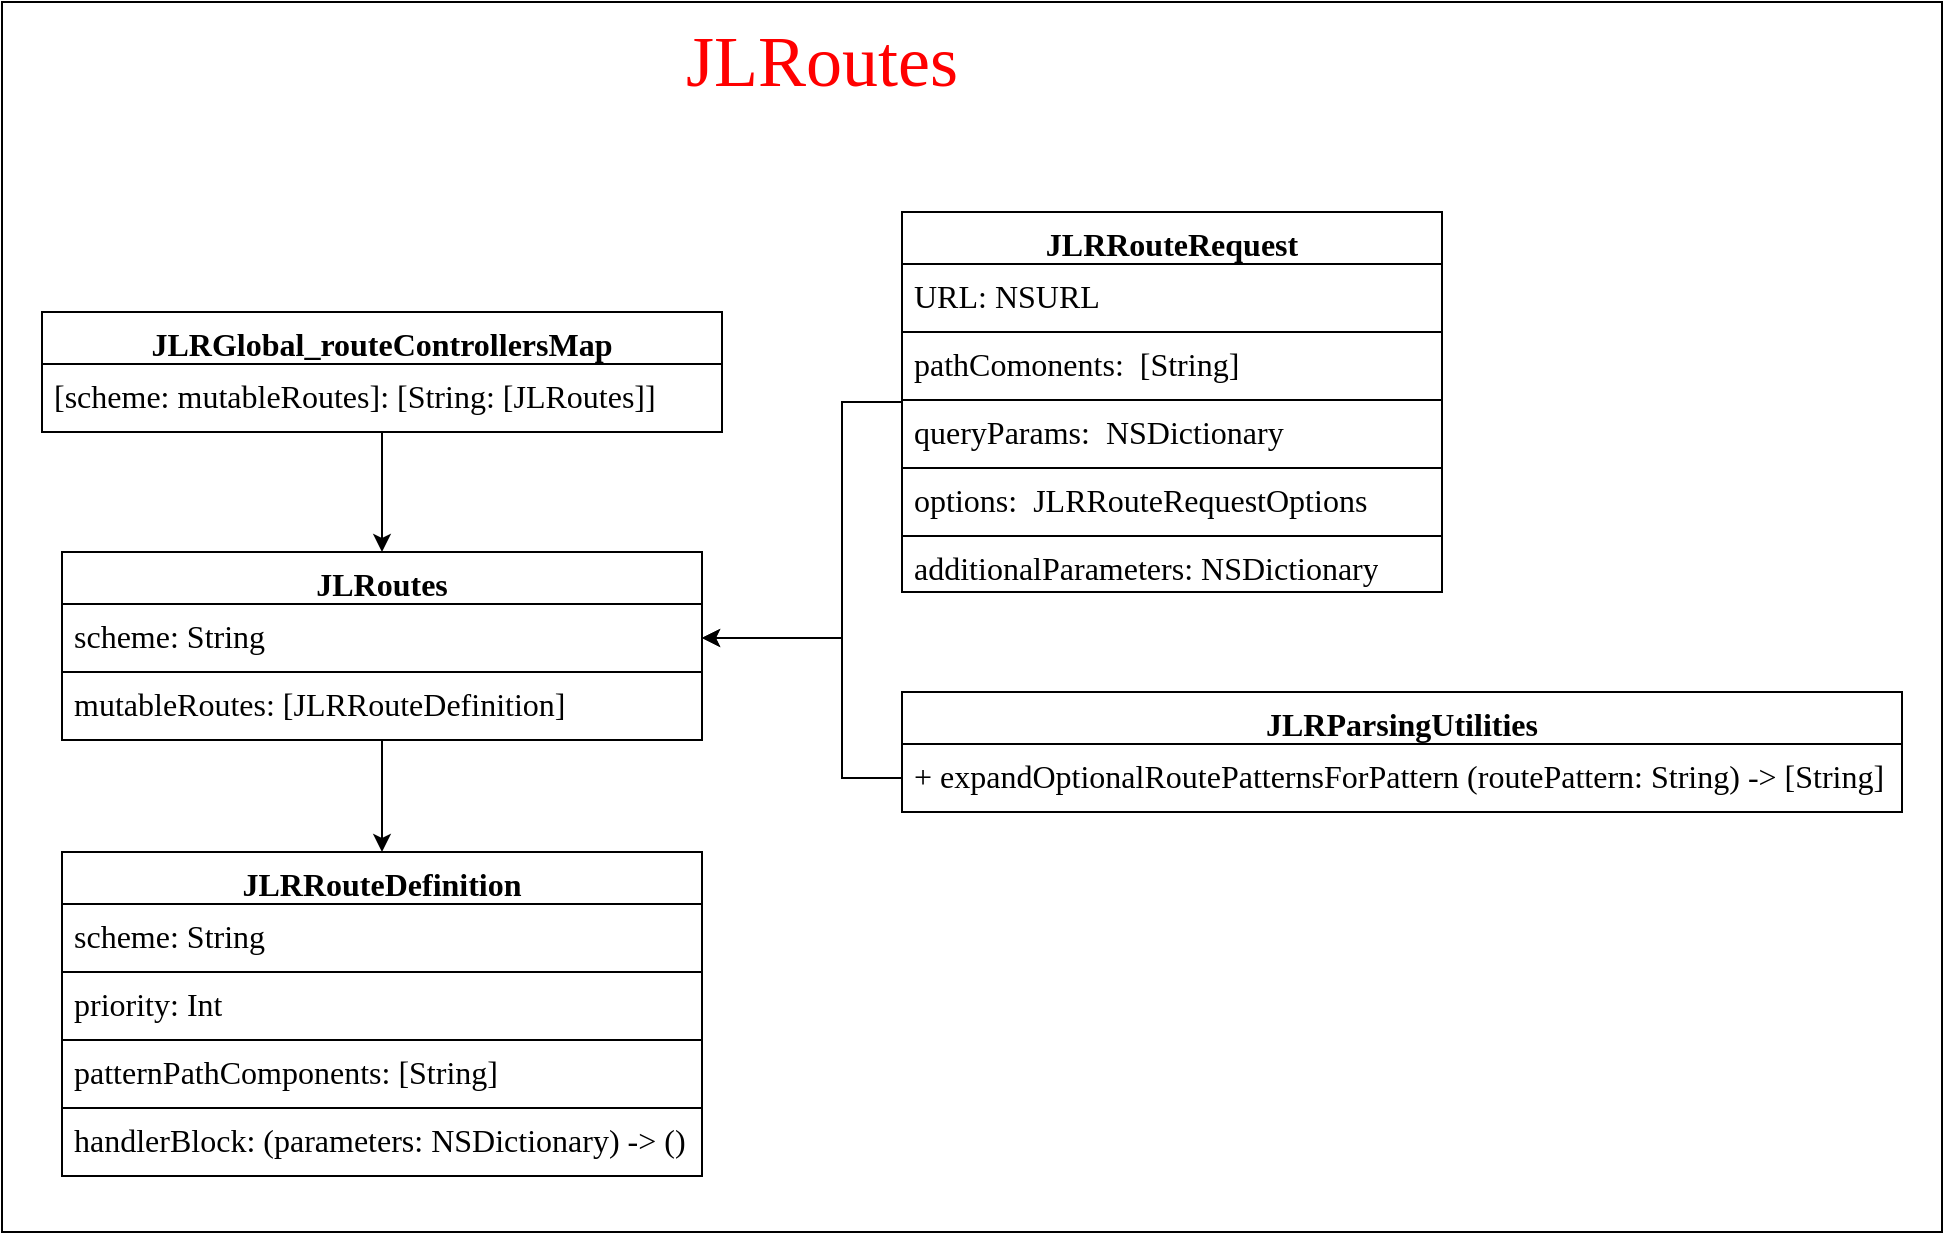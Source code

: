 <mxfile version="21.6.8" type="github">
  <diagram name="第 1 页" id="x82_LA83ciAqN6GJa8_j">
    <mxGraphModel dx="1068" dy="1090" grid="1" gridSize="10" guides="1" tooltips="1" connect="1" arrows="1" fold="1" page="0" pageScale="1" pageWidth="850" pageHeight="1100" background="none" math="0" shadow="0">
      <root>
        <mxCell id="0" />
        <mxCell id="1" parent="0" />
        <mxCell id="TY6RuBEEMv1Jgl18mB2E-42" value="" style="group" vertex="1" connectable="0" parent="1">
          <mxGeometry x="-10" y="170" width="970" height="615" as="geometry" />
        </mxCell>
        <mxCell id="TY6RuBEEMv1Jgl18mB2E-41" value="" style="rounded=0;whiteSpace=wrap;html=1;" vertex="1" parent="TY6RuBEEMv1Jgl18mB2E-42">
          <mxGeometry width="970" height="615" as="geometry" />
        </mxCell>
        <mxCell id="TY6RuBEEMv1Jgl18mB2E-1" value="JLRGlobal_routeControllersMap" style="swimlane;fontStyle=1;align=center;verticalAlign=top;childLayout=stackLayout;horizontal=1;startSize=26;horizontalStack=0;resizeParent=1;resizeParentMax=0;resizeLast=0;collapsible=1;marginBottom=0;whiteSpace=wrap;html=1;fontSize=16;fontFamily=Times New Roman;" vertex="1" parent="TY6RuBEEMv1Jgl18mB2E-42">
          <mxGeometry x="20" y="155" width="340" height="60" as="geometry">
            <mxRectangle x="10" y="440" width="100" height="30" as="alternateBounds" />
          </mxGeometry>
        </mxCell>
        <mxCell id="TY6RuBEEMv1Jgl18mB2E-2" value="[scheme: mutableRoutes]: [String: [JLRoutes]]" style="text;strokeColor=none;fillColor=none;align=left;verticalAlign=top;spacingLeft=4;spacingRight=4;overflow=hidden;rotatable=0;points=[[0,0.5],[1,0.5]];portConstraint=eastwest;whiteSpace=wrap;html=1;fontSize=16;fontFamily=Times New Roman;" vertex="1" parent="TY6RuBEEMv1Jgl18mB2E-1">
          <mxGeometry y="26" width="340" height="34" as="geometry" />
        </mxCell>
        <mxCell id="TY6RuBEEMv1Jgl18mB2E-10" value="JLRoutes" style="text;html=1;strokeColor=none;fillColor=none;align=center;verticalAlign=middle;whiteSpace=wrap;rounded=0;fontFamily=Times New Roman;fontSize=36;fontColor=#FF0000;" vertex="1" parent="TY6RuBEEMv1Jgl18mB2E-42">
          <mxGeometry x="380" y="15" width="60" height="30" as="geometry" />
        </mxCell>
        <mxCell id="TY6RuBEEMv1Jgl18mB2E-11" value="JLRoutes" style="swimlane;fontStyle=1;align=center;verticalAlign=top;childLayout=stackLayout;horizontal=1;startSize=26;horizontalStack=0;resizeParent=1;resizeParentMax=0;resizeLast=0;collapsible=1;marginBottom=0;whiteSpace=wrap;html=1;fontSize=16;fontFamily=Times New Roman;" vertex="1" parent="TY6RuBEEMv1Jgl18mB2E-42">
          <mxGeometry x="30" y="275" width="320" height="94" as="geometry">
            <mxRectangle x="10" y="440" width="100" height="30" as="alternateBounds" />
          </mxGeometry>
        </mxCell>
        <mxCell id="TY6RuBEEMv1Jgl18mB2E-12" value="scheme: String" style="text;strokeColor=none;fillColor=none;align=left;verticalAlign=top;spacingLeft=4;spacingRight=4;overflow=hidden;rotatable=0;points=[[0,0.5],[1,0.5]];portConstraint=eastwest;whiteSpace=wrap;html=1;fontSize=16;fontFamily=Times New Roman;" vertex="1" parent="TY6RuBEEMv1Jgl18mB2E-11">
          <mxGeometry y="26" width="320" height="34" as="geometry" />
        </mxCell>
        <mxCell id="TY6RuBEEMv1Jgl18mB2E-13" value="mutableRoutes: [JLRRouteDefinition&lt;span style=&quot;background-color: initial;&quot;&gt;]&lt;/span&gt;" style="text;strokeColor=default;fillColor=none;align=left;verticalAlign=top;spacingLeft=4;spacingRight=4;overflow=hidden;rotatable=0;points=[[0,0.5],[1,0.5]];portConstraint=eastwest;whiteSpace=wrap;html=1;fontSize=16;fontFamily=Times New Roman;" vertex="1" parent="TY6RuBEEMv1Jgl18mB2E-11">
          <mxGeometry y="60" width="320" height="34" as="geometry" />
        </mxCell>
        <mxCell id="TY6RuBEEMv1Jgl18mB2E-36" style="edgeStyle=orthogonalEdgeStyle;rounded=0;orthogonalLoop=1;jettySize=auto;html=1;exitX=0.5;exitY=1;exitDx=0;exitDy=0;entryX=0.5;entryY=0;entryDx=0;entryDy=0;" edge="1" parent="TY6RuBEEMv1Jgl18mB2E-42" source="TY6RuBEEMv1Jgl18mB2E-1" target="TY6RuBEEMv1Jgl18mB2E-11">
          <mxGeometry relative="1" as="geometry" />
        </mxCell>
        <mxCell id="TY6RuBEEMv1Jgl18mB2E-14" value="JLRRouteDefinition" style="swimlane;fontStyle=1;align=center;verticalAlign=top;childLayout=stackLayout;horizontal=1;startSize=26;horizontalStack=0;resizeParent=1;resizeParentMax=0;resizeLast=0;collapsible=1;marginBottom=0;whiteSpace=wrap;html=1;fontSize=16;fontFamily=Times New Roman;" vertex="1" parent="TY6RuBEEMv1Jgl18mB2E-42">
          <mxGeometry x="30" y="425" width="320" height="162" as="geometry">
            <mxRectangle x="10" y="440" width="100" height="30" as="alternateBounds" />
          </mxGeometry>
        </mxCell>
        <mxCell id="TY6RuBEEMv1Jgl18mB2E-15" value="scheme: String" style="text;strokeColor=none;fillColor=none;align=left;verticalAlign=top;spacingLeft=4;spacingRight=4;overflow=hidden;rotatable=0;points=[[0,0.5],[1,0.5]];portConstraint=eastwest;whiteSpace=wrap;html=1;fontSize=16;fontFamily=Times New Roman;" vertex="1" parent="TY6RuBEEMv1Jgl18mB2E-14">
          <mxGeometry y="26" width="320" height="34" as="geometry" />
        </mxCell>
        <mxCell id="TY6RuBEEMv1Jgl18mB2E-17" value="priority: Int" style="text;strokeColor=default;fillColor=none;align=left;verticalAlign=top;spacingLeft=4;spacingRight=4;overflow=hidden;rotatable=0;points=[[0,0.5],[1,0.5]];portConstraint=eastwest;whiteSpace=wrap;html=1;fontSize=16;fontFamily=Times New Roman;" vertex="1" parent="TY6RuBEEMv1Jgl18mB2E-14">
          <mxGeometry y="60" width="320" height="34" as="geometry" />
        </mxCell>
        <mxCell id="TY6RuBEEMv1Jgl18mB2E-16" value="patternPathComponents: [String]" style="text;strokeColor=default;fillColor=none;align=left;verticalAlign=top;spacingLeft=4;spacingRight=4;overflow=hidden;rotatable=0;points=[[0,0.5],[1,0.5]];portConstraint=eastwest;whiteSpace=wrap;html=1;fontSize=16;fontFamily=Times New Roman;" vertex="1" parent="TY6RuBEEMv1Jgl18mB2E-14">
          <mxGeometry y="94" width="320" height="34" as="geometry" />
        </mxCell>
        <mxCell id="TY6RuBEEMv1Jgl18mB2E-22" value="handlerBlock: (parameters: NSDictionary) -&amp;gt; ()" style="text;strokeColor=default;fillColor=none;align=left;verticalAlign=top;spacingLeft=4;spacingRight=4;overflow=hidden;rotatable=0;points=[[0,0.5],[1,0.5]];portConstraint=eastwest;whiteSpace=wrap;html=1;fontSize=16;fontFamily=Times New Roman;" vertex="1" parent="TY6RuBEEMv1Jgl18mB2E-14">
          <mxGeometry y="128" width="320" height="34" as="geometry" />
        </mxCell>
        <mxCell id="TY6RuBEEMv1Jgl18mB2E-37" style="edgeStyle=orthogonalEdgeStyle;rounded=0;orthogonalLoop=1;jettySize=auto;html=1;entryX=0.5;entryY=0;entryDx=0;entryDy=0;" edge="1" parent="TY6RuBEEMv1Jgl18mB2E-42" source="TY6RuBEEMv1Jgl18mB2E-11" target="TY6RuBEEMv1Jgl18mB2E-14">
          <mxGeometry relative="1" as="geometry" />
        </mxCell>
        <mxCell id="TY6RuBEEMv1Jgl18mB2E-24" value="JLRParsingUtilities" style="swimlane;fontStyle=1;align=center;verticalAlign=top;childLayout=stackLayout;horizontal=1;startSize=26;horizontalStack=0;resizeParent=1;resizeParentMax=0;resizeLast=0;collapsible=1;marginBottom=0;whiteSpace=wrap;html=1;fontSize=16;fontFamily=Times New Roman;" vertex="1" parent="TY6RuBEEMv1Jgl18mB2E-42">
          <mxGeometry x="450" y="345" width="500" height="60" as="geometry">
            <mxRectangle x="10" y="440" width="100" height="30" as="alternateBounds" />
          </mxGeometry>
        </mxCell>
        <mxCell id="TY6RuBEEMv1Jgl18mB2E-25" value="+&amp;nbsp;expandOptionalRoutePatternsForPattern (routePattern: String) -&amp;gt; [String]" style="text;strokeColor=none;fillColor=none;align=left;verticalAlign=top;spacingLeft=4;spacingRight=4;overflow=hidden;rotatable=0;points=[[0,0.5],[1,0.5]];portConstraint=eastwest;whiteSpace=wrap;html=1;fontSize=16;fontFamily=Times New Roman;" vertex="1" parent="TY6RuBEEMv1Jgl18mB2E-24">
          <mxGeometry y="26" width="500" height="34" as="geometry" />
        </mxCell>
        <mxCell id="TY6RuBEEMv1Jgl18mB2E-38" style="edgeStyle=orthogonalEdgeStyle;rounded=0;orthogonalLoop=1;jettySize=auto;html=1;entryX=1;entryY=0.5;entryDx=0;entryDy=0;" edge="1" parent="TY6RuBEEMv1Jgl18mB2E-42" source="TY6RuBEEMv1Jgl18mB2E-29" target="TY6RuBEEMv1Jgl18mB2E-12">
          <mxGeometry relative="1" as="geometry">
            <Array as="points">
              <mxPoint x="420" y="200" />
              <mxPoint x="420" y="318" />
            </Array>
          </mxGeometry>
        </mxCell>
        <mxCell id="TY6RuBEEMv1Jgl18mB2E-29" value="JLRRouteRequest" style="swimlane;fontStyle=1;align=center;verticalAlign=top;childLayout=stackLayout;horizontal=1;startSize=26;horizontalStack=0;resizeParent=1;resizeParentMax=0;resizeLast=0;collapsible=1;marginBottom=0;whiteSpace=wrap;html=1;fontSize=16;fontFamily=Times New Roman;" vertex="1" parent="TY6RuBEEMv1Jgl18mB2E-42">
          <mxGeometry x="450" y="105" width="270" height="190" as="geometry">
            <mxRectangle x="10" y="440" width="100" height="30" as="alternateBounds" />
          </mxGeometry>
        </mxCell>
        <mxCell id="TY6RuBEEMv1Jgl18mB2E-30" value="URL: NSURL" style="text;strokeColor=none;fillColor=none;align=left;verticalAlign=top;spacingLeft=4;spacingRight=4;overflow=hidden;rotatable=0;points=[[0,0.5],[1,0.5]];portConstraint=eastwest;whiteSpace=wrap;html=1;fontSize=16;fontFamily=Times New Roman;" vertex="1" parent="TY6RuBEEMv1Jgl18mB2E-29">
          <mxGeometry y="26" width="270" height="34" as="geometry" />
        </mxCell>
        <mxCell id="TY6RuBEEMv1Jgl18mB2E-31" value="pathComonents:&amp;nbsp; [String]" style="text;strokeColor=default;fillColor=none;align=left;verticalAlign=top;spacingLeft=4;spacingRight=4;overflow=hidden;rotatable=0;points=[[0,0.5],[1,0.5]];portConstraint=eastwest;whiteSpace=wrap;html=1;fontSize=16;fontFamily=Times New Roman;" vertex="1" parent="TY6RuBEEMv1Jgl18mB2E-29">
          <mxGeometry y="60" width="270" height="34" as="geometry" />
        </mxCell>
        <mxCell id="TY6RuBEEMv1Jgl18mB2E-32" value="queryParams:&amp;nbsp; NSDictionary" style="text;strokeColor=default;fillColor=none;align=left;verticalAlign=top;spacingLeft=4;spacingRight=4;overflow=hidden;rotatable=0;points=[[0,0.5],[1,0.5]];portConstraint=eastwest;whiteSpace=wrap;html=1;fontSize=16;fontFamily=Times New Roman;" vertex="1" parent="TY6RuBEEMv1Jgl18mB2E-29">
          <mxGeometry y="94" width="270" height="34" as="geometry" />
        </mxCell>
        <mxCell id="TY6RuBEEMv1Jgl18mB2E-33" value="options:&amp;nbsp; JLRRouteRequestOptions" style="text;strokeColor=default;fillColor=none;align=left;verticalAlign=top;spacingLeft=4;spacingRight=4;overflow=hidden;rotatable=0;points=[[0,0.5],[1,0.5]];portConstraint=eastwest;whiteSpace=wrap;html=1;fontSize=16;fontFamily=Times New Roman;" vertex="1" parent="TY6RuBEEMv1Jgl18mB2E-29">
          <mxGeometry y="128" width="270" height="34" as="geometry" />
        </mxCell>
        <mxCell id="TY6RuBEEMv1Jgl18mB2E-34" value="additionalParameters: NSDictionary" style="text;strokeColor=default;fillColor=none;align=left;verticalAlign=top;spacingLeft=4;spacingRight=4;overflow=hidden;rotatable=0;points=[[0,0.5],[1,0.5]];portConstraint=eastwest;whiteSpace=wrap;html=1;fontSize=16;fontFamily=Times New Roman;" vertex="1" parent="TY6RuBEEMv1Jgl18mB2E-29">
          <mxGeometry y="162" width="270" height="28" as="geometry" />
        </mxCell>
        <mxCell id="TY6RuBEEMv1Jgl18mB2E-39" style="edgeStyle=orthogonalEdgeStyle;rounded=0;orthogonalLoop=1;jettySize=auto;html=1;entryX=1;entryY=0.5;entryDx=0;entryDy=0;" edge="1" parent="TY6RuBEEMv1Jgl18mB2E-42" source="TY6RuBEEMv1Jgl18mB2E-25" target="TY6RuBEEMv1Jgl18mB2E-12">
          <mxGeometry relative="1" as="geometry">
            <Array as="points">
              <mxPoint x="420" y="388" />
              <mxPoint x="420" y="318" />
            </Array>
          </mxGeometry>
        </mxCell>
      </root>
    </mxGraphModel>
  </diagram>
</mxfile>
